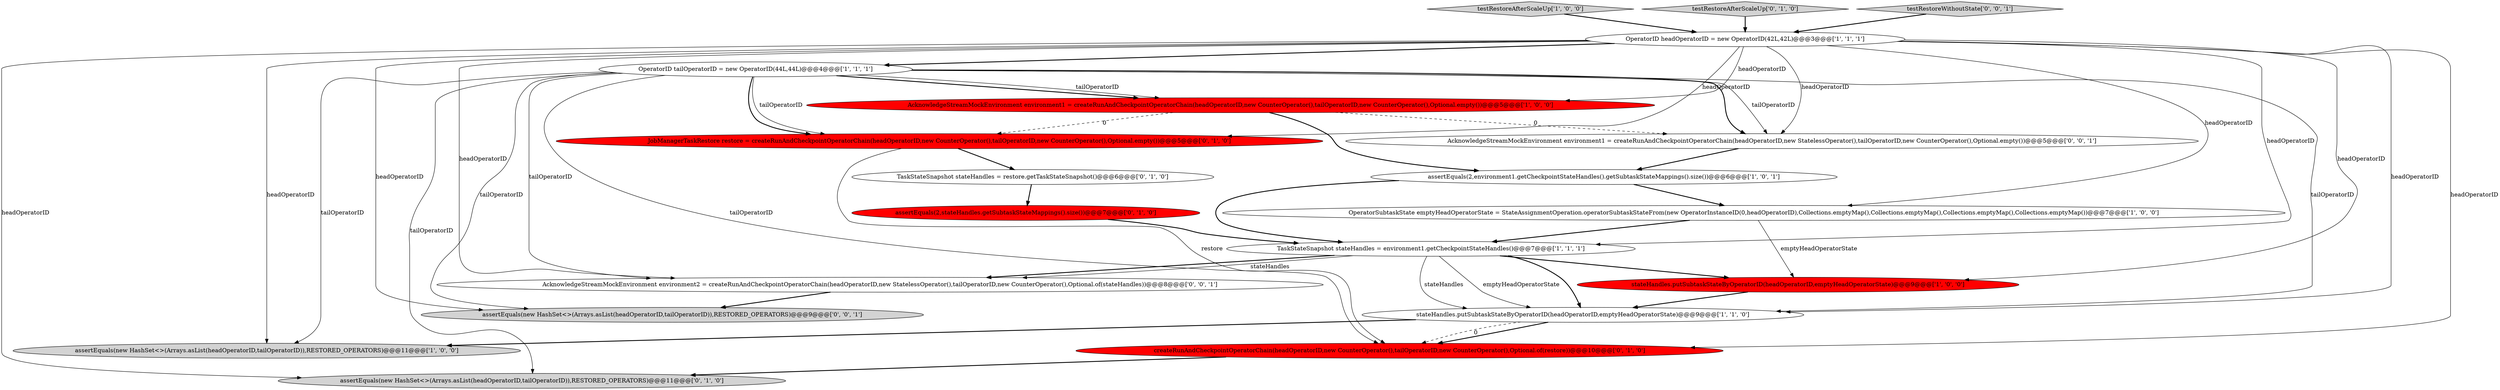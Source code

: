 digraph {
1 [style = filled, label = "testRestoreAfterScaleUp['1', '0', '0']", fillcolor = lightgray, shape = diamond image = "AAA0AAABBB1BBB"];
15 [style = filled, label = "testRestoreAfterScaleUp['0', '1', '0']", fillcolor = lightgray, shape = diamond image = "AAA0AAABBB2BBB"];
6 [style = filled, label = "stateHandles.putSubtaskStateByOperatorID(headOperatorID,emptyHeadOperatorState)@@@9@@@['1', '1', '0']", fillcolor = white, shape = ellipse image = "AAA0AAABBB1BBB"];
10 [style = filled, label = "TaskStateSnapshot stateHandles = restore.getTaskStateSnapshot()@@@6@@@['0', '1', '0']", fillcolor = white, shape = ellipse image = "AAA0AAABBB2BBB"];
16 [style = filled, label = "AcknowledgeStreamMockEnvironment environment2 = createRunAndCheckpointOperatorChain(headOperatorID,new StatelessOperator(),tailOperatorID,new CounterOperator(),Optional.of(stateHandles))@@@8@@@['0', '0', '1']", fillcolor = white, shape = ellipse image = "AAA0AAABBB3BBB"];
14 [style = filled, label = "assertEquals(2,stateHandles.getSubtaskStateMappings().size())@@@7@@@['0', '1', '0']", fillcolor = red, shape = ellipse image = "AAA1AAABBB2BBB"];
19 [style = filled, label = "testRestoreWithoutState['0', '0', '1']", fillcolor = lightgray, shape = diamond image = "AAA0AAABBB3BBB"];
3 [style = filled, label = "assertEquals(new HashSet<>(Arrays.asList(headOperatorID,tailOperatorID)),RESTORED_OPERATORS)@@@11@@@['1', '0', '0']", fillcolor = lightgray, shape = ellipse image = "AAA0AAABBB1BBB"];
13 [style = filled, label = "assertEquals(new HashSet<>(Arrays.asList(headOperatorID,tailOperatorID)),RESTORED_OPERATORS)@@@11@@@['0', '1', '0']", fillcolor = lightgray, shape = ellipse image = "AAA0AAABBB2BBB"];
12 [style = filled, label = "JobManagerTaskRestore restore = createRunAndCheckpointOperatorChain(headOperatorID,new CounterOperator(),tailOperatorID,new CounterOperator(),Optional.empty())@@@5@@@['0', '1', '0']", fillcolor = red, shape = ellipse image = "AAA1AAABBB2BBB"];
7 [style = filled, label = "OperatorID tailOperatorID = new OperatorID(44L,44L)@@@4@@@['1', '1', '1']", fillcolor = white, shape = ellipse image = "AAA0AAABBB1BBB"];
9 [style = filled, label = "stateHandles.putSubtaskStateByOperatorID(headOperatorID,emptyHeadOperatorState)@@@9@@@['1', '0', '0']", fillcolor = red, shape = ellipse image = "AAA1AAABBB1BBB"];
18 [style = filled, label = "assertEquals(new HashSet<>(Arrays.asList(headOperatorID,tailOperatorID)),RESTORED_OPERATORS)@@@9@@@['0', '0', '1']", fillcolor = lightgray, shape = ellipse image = "AAA0AAABBB3BBB"];
0 [style = filled, label = "OperatorID headOperatorID = new OperatorID(42L,42L)@@@3@@@['1', '1', '1']", fillcolor = white, shape = ellipse image = "AAA0AAABBB1BBB"];
11 [style = filled, label = "createRunAndCheckpointOperatorChain(headOperatorID,new CounterOperator(),tailOperatorID,new CounterOperator(),Optional.of(restore))@@@10@@@['0', '1', '0']", fillcolor = red, shape = ellipse image = "AAA1AAABBB2BBB"];
5 [style = filled, label = "OperatorSubtaskState emptyHeadOperatorState = StateAssignmentOperation.operatorSubtaskStateFrom(new OperatorInstanceID(0,headOperatorID),Collections.emptyMap(),Collections.emptyMap(),Collections.emptyMap(),Collections.emptyMap())@@@7@@@['1', '0', '0']", fillcolor = white, shape = ellipse image = "AAA0AAABBB1BBB"];
4 [style = filled, label = "AcknowledgeStreamMockEnvironment environment1 = createRunAndCheckpointOperatorChain(headOperatorID,new CounterOperator(),tailOperatorID,new CounterOperator(),Optional.empty())@@@5@@@['1', '0', '0']", fillcolor = red, shape = ellipse image = "AAA1AAABBB1BBB"];
8 [style = filled, label = "TaskStateSnapshot stateHandles = environment1.getCheckpointStateHandles()@@@7@@@['1', '1', '1']", fillcolor = white, shape = ellipse image = "AAA0AAABBB1BBB"];
2 [style = filled, label = "assertEquals(2,environment1.getCheckpointStateHandles().getSubtaskStateMappings().size())@@@6@@@['1', '0', '1']", fillcolor = white, shape = ellipse image = "AAA0AAABBB1BBB"];
17 [style = filled, label = "AcknowledgeStreamMockEnvironment environment1 = createRunAndCheckpointOperatorChain(headOperatorID,new StatelessOperator(),tailOperatorID,new CounterOperator(),Optional.empty())@@@5@@@['0', '0', '1']", fillcolor = white, shape = ellipse image = "AAA0AAABBB3BBB"];
6->3 [style = bold, label=""];
5->8 [style = bold, label=""];
8->16 [style = bold, label=""];
7->12 [style = solid, label="tailOperatorID"];
7->16 [style = solid, label="tailOperatorID"];
16->18 [style = bold, label=""];
7->17 [style = bold, label=""];
0->3 [style = solid, label="headOperatorID"];
7->6 [style = solid, label="tailOperatorID"];
0->17 [style = solid, label="headOperatorID"];
10->14 [style = bold, label=""];
7->12 [style = bold, label=""];
0->9 [style = solid, label="headOperatorID"];
4->17 [style = dashed, label="0"];
8->16 [style = solid, label="stateHandles"];
6->11 [style = dashed, label="0"];
8->6 [style = solid, label="emptyHeadOperatorState"];
0->8 [style = solid, label="headOperatorID"];
8->6 [style = bold, label=""];
0->5 [style = solid, label="headOperatorID"];
4->2 [style = bold, label=""];
7->4 [style = bold, label=""];
1->0 [style = bold, label=""];
0->4 [style = solid, label="headOperatorID"];
19->0 [style = bold, label=""];
9->6 [style = bold, label=""];
4->12 [style = dashed, label="0"];
0->7 [style = bold, label=""];
7->4 [style = solid, label="tailOperatorID"];
0->18 [style = solid, label="headOperatorID"];
7->13 [style = solid, label="tailOperatorID"];
12->10 [style = bold, label=""];
7->11 [style = solid, label="tailOperatorID"];
7->18 [style = solid, label="tailOperatorID"];
17->2 [style = bold, label=""];
7->3 [style = solid, label="tailOperatorID"];
0->13 [style = solid, label="headOperatorID"];
15->0 [style = bold, label=""];
6->11 [style = bold, label=""];
11->13 [style = bold, label=""];
0->16 [style = solid, label="headOperatorID"];
8->9 [style = bold, label=""];
0->12 [style = solid, label="headOperatorID"];
14->8 [style = bold, label=""];
7->17 [style = solid, label="tailOperatorID"];
8->6 [style = solid, label="stateHandles"];
0->6 [style = solid, label="headOperatorID"];
12->11 [style = solid, label="restore"];
0->11 [style = solid, label="headOperatorID"];
5->9 [style = solid, label="emptyHeadOperatorState"];
2->8 [style = bold, label=""];
2->5 [style = bold, label=""];
}

